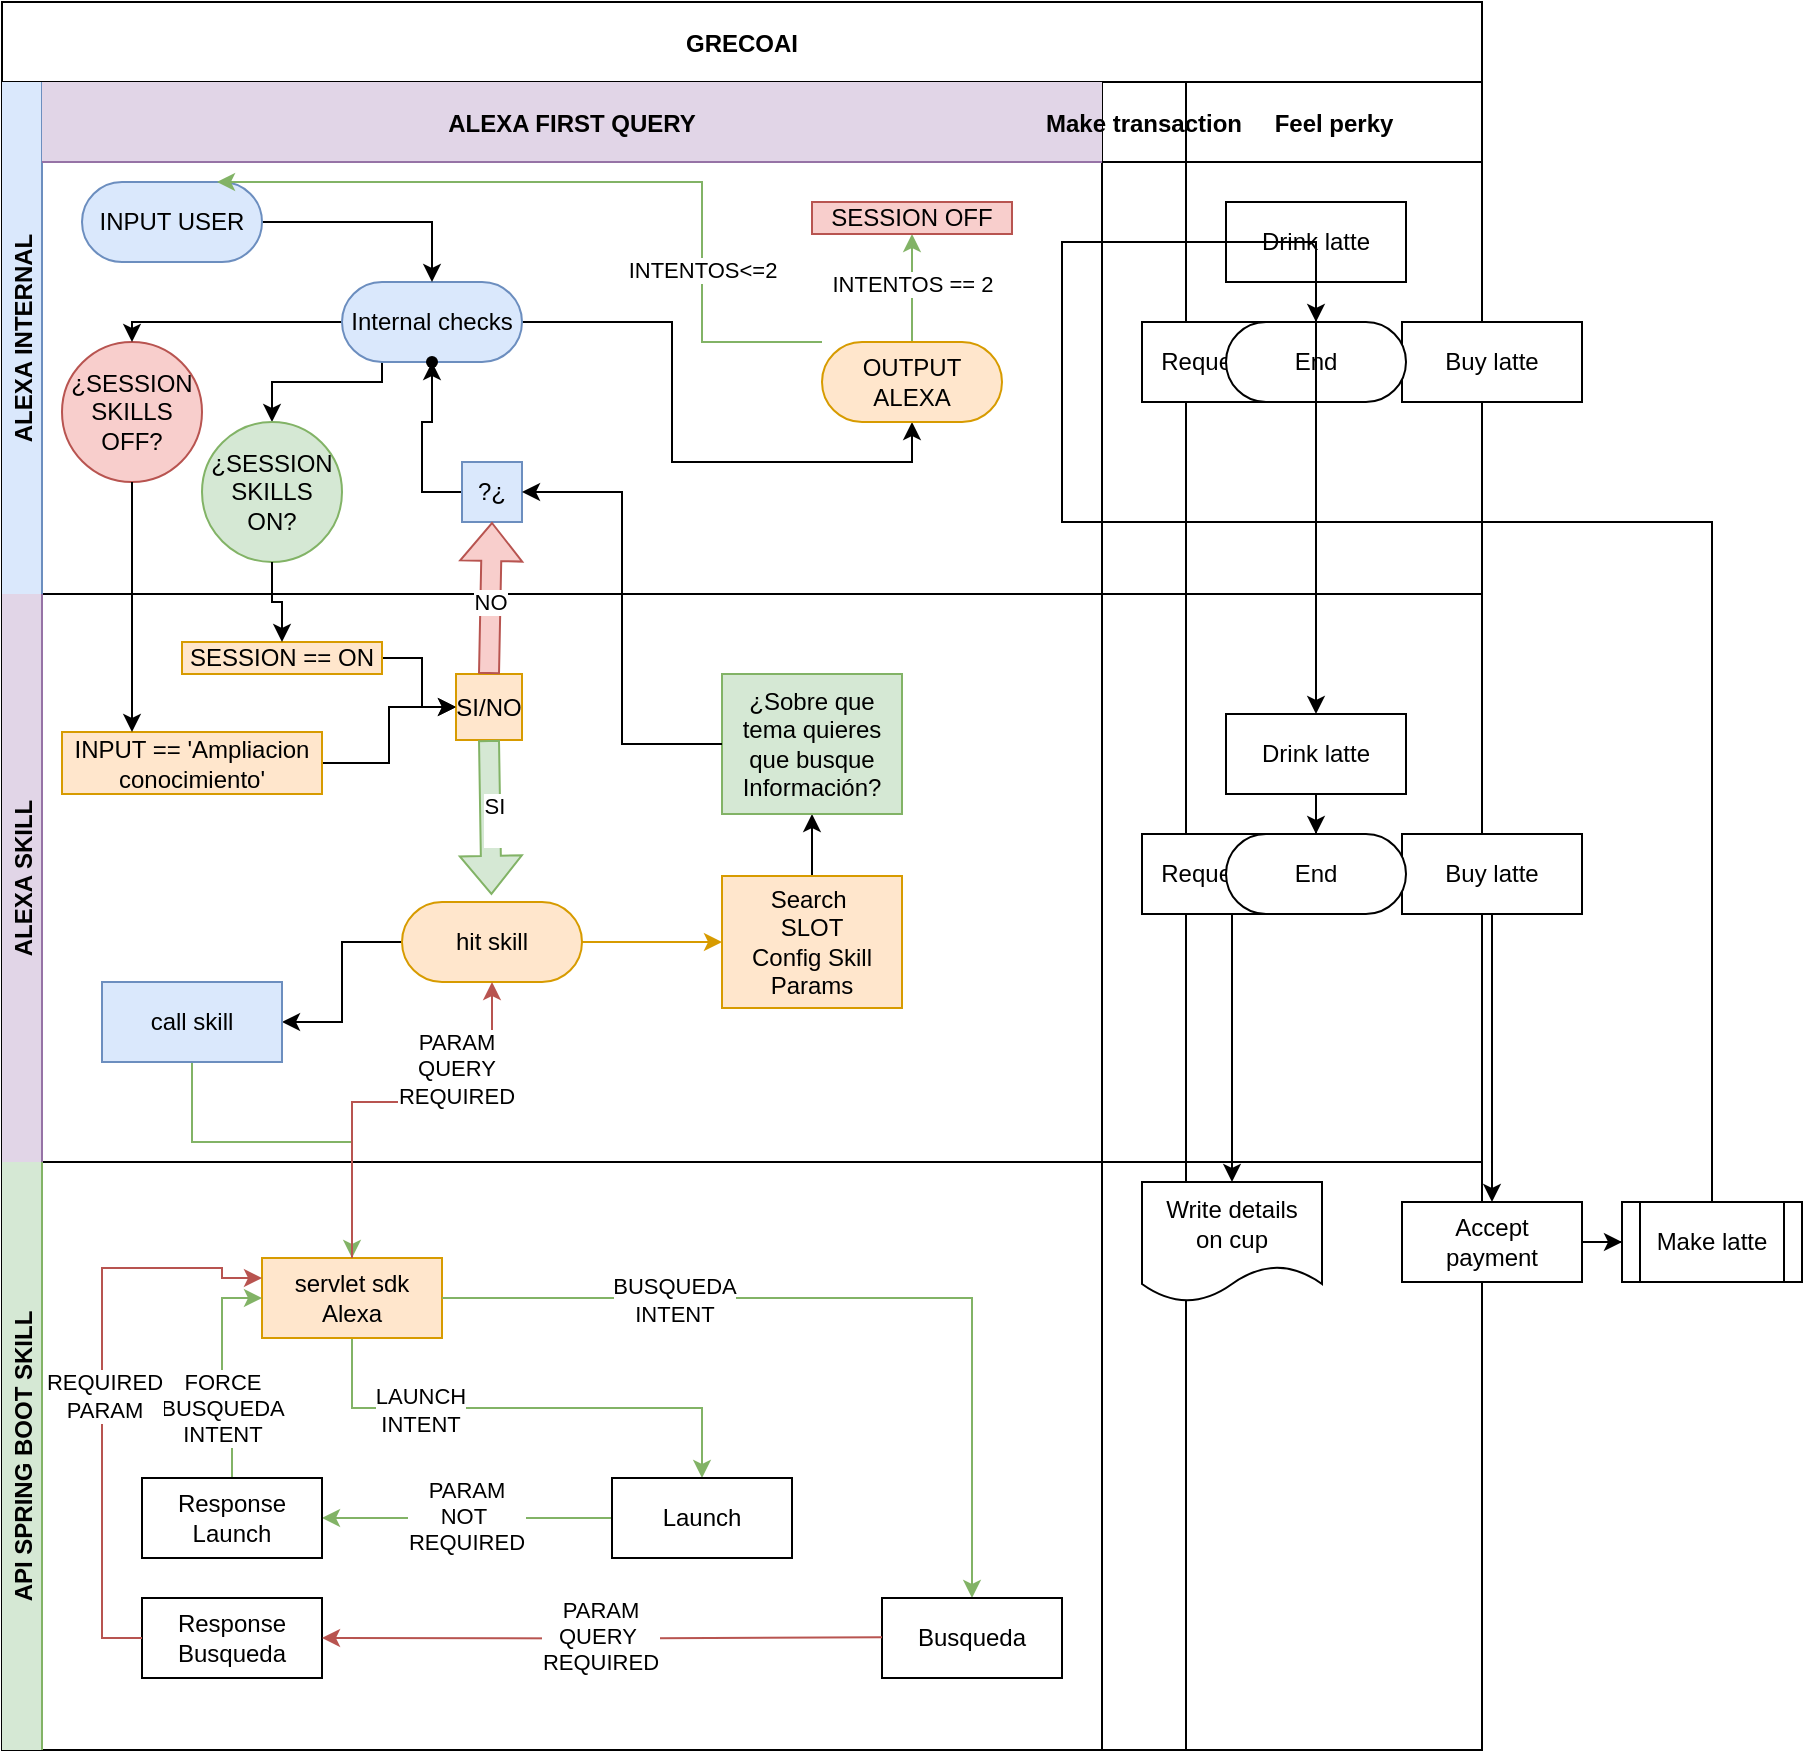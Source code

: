<mxfile version="24.2.1" type="github">
  <diagram id="kgpKYQtTHZ0yAKxKKP6v" name="Page-1">
    <mxGraphModel dx="989" dy="564" grid="1" gridSize="10" guides="1" tooltips="1" connect="1" arrows="1" fold="1" page="1" pageScale="1" pageWidth="850" pageHeight="1100" math="0" shadow="0">
      <root>
        <mxCell id="0" />
        <mxCell id="1" parent="0" />
        <mxCell id="3nuBFxr9cyL0pnOWT2aG-1" value="GRECOAI" style="shape=table;childLayout=tableLayout;startSize=40;collapsible=0;recursiveResize=0;expand=0;fillColor=none;fontStyle=1" parent="1" vertex="1">
          <mxGeometry x="20" y="80" width="740" height="874" as="geometry" />
        </mxCell>
        <mxCell id="3nuBFxr9cyL0pnOWT2aG-2" value="" style="edgeStyle=orthogonalEdgeStyle;rounded=0;orthogonalLoop=1;jettySize=auto;html=1;fillColor=#d5e8d4;strokeColor=#82b366;" parent="3nuBFxr9cyL0pnOWT2aG-1" source="3nuBFxr9cyL0pnOWT2aG-7" target="3nuBFxr9cyL0pnOWT2aG-17" edge="1">
          <mxGeometry relative="1" as="geometry">
            <Array as="points">
              <mxPoint x="95" y="570" />
              <mxPoint x="175" y="570" />
            </Array>
          </mxGeometry>
        </mxCell>
        <mxCell id="9vabV0owdv7xLZeLoXVW-6" value="ALEXA INTERNAL" style="shape=tableRow;horizontal=0;swimlaneHead=0;swimlaneBody=0;top=0;left=0;bottom=0;right=0;fillColor=#dae8fc;points=[[0,0.5],[1,0.5]];portConstraint=eastwest;startSize=20;collapsible=0;recursiveResize=0;expand=0;fontStyle=1;strokeColor=#6c8ebf;" vertex="1" parent="3nuBFxr9cyL0pnOWT2aG-1">
          <mxGeometry y="40" width="740" height="256" as="geometry" />
        </mxCell>
        <mxCell id="9vabV0owdv7xLZeLoXVW-7" value="ALEXA FIRST QUERY" style="swimlane;swimlaneHead=0;swimlaneBody=0;connectable=0;fillColor=#e1d5e7;startSize=40;collapsible=0;recursiveResize=0;expand=0;fontStyle=1;strokeColor=#9673a6;" vertex="1" parent="9vabV0owdv7xLZeLoXVW-6">
          <mxGeometry x="20" width="530" height="256" as="geometry">
            <mxRectangle width="530" height="256" as="alternateBounds" />
          </mxGeometry>
        </mxCell>
        <mxCell id="9vabV0owdv7xLZeLoXVW-9" value="¿SESSION&lt;div&gt;SKILLS OFF?&lt;/div&gt;" style="rounded=1;whiteSpace=wrap;html=1;arcSize=50;fillColor=#f8cecc;strokeColor=#b85450;" vertex="1" parent="9vabV0owdv7xLZeLoXVW-7">
          <mxGeometry x="10" y="130" width="70" height="70" as="geometry" />
        </mxCell>
        <mxCell id="9vabV0owdv7xLZeLoXVW-69" value="" style="edgeStyle=orthogonalEdgeStyle;rounded=0;orthogonalLoop=1;jettySize=auto;html=1;entryX=0.5;entryY=1;entryDx=0;entryDy=0;" edge="1" parent="9vabV0owdv7xLZeLoXVW-7" source="9vabV0owdv7xLZeLoXVW-32" target="9vabV0owdv7xLZeLoXVW-68">
          <mxGeometry relative="1" as="geometry" />
        </mxCell>
        <mxCell id="9vabV0owdv7xLZeLoXVW-70" value="" style="edgeStyle=orthogonalEdgeStyle;rounded=0;orthogonalLoop=1;jettySize=auto;html=1;entryX=0.5;entryY=0;entryDx=0;entryDy=0;" edge="1" parent="9vabV0owdv7xLZeLoXVW-7" source="9vabV0owdv7xLZeLoXVW-32" target="9vabV0owdv7xLZeLoXVW-9">
          <mxGeometry relative="1" as="geometry">
            <Array as="points">
              <mxPoint x="45" y="120" />
            </Array>
          </mxGeometry>
        </mxCell>
        <mxCell id="9vabV0owdv7xLZeLoXVW-86" value="" style="edgeStyle=orthogonalEdgeStyle;rounded=0;orthogonalLoop=1;jettySize=auto;html=1;entryX=0.5;entryY=0;entryDx=0;entryDy=0;exitX=0.25;exitY=1;exitDx=0;exitDy=0;" edge="1" parent="9vabV0owdv7xLZeLoXVW-7" source="9vabV0owdv7xLZeLoXVW-32">
          <mxGeometry relative="1" as="geometry">
            <mxPoint x="115" y="170" as="targetPoint" />
            <Array as="points">
              <mxPoint x="170" y="140" />
              <mxPoint x="170" y="150" />
              <mxPoint x="115" y="150" />
            </Array>
          </mxGeometry>
        </mxCell>
        <mxCell id="9vabV0owdv7xLZeLoXVW-32" value="Internal checks" style="rounded=1;whiteSpace=wrap;html=1;arcSize=50;fillColor=#dae8fc;strokeColor=#6c8ebf;" vertex="1" parent="9vabV0owdv7xLZeLoXVW-7">
          <mxGeometry x="150" y="100" width="90" height="40" as="geometry" />
        </mxCell>
        <mxCell id="9vabV0owdv7xLZeLoXVW-40" value="" style="edgeStyle=orthogonalEdgeStyle;rounded=0;orthogonalLoop=1;jettySize=auto;html=1;" edge="1" parent="9vabV0owdv7xLZeLoXVW-7" source="9vabV0owdv7xLZeLoXVW-37" target="9vabV0owdv7xLZeLoXVW-39">
          <mxGeometry relative="1" as="geometry" />
        </mxCell>
        <mxCell id="9vabV0owdv7xLZeLoXVW-37" value="?¿" style="whiteSpace=wrap;html=1;aspect=fixed;fillColor=#dae8fc;strokeColor=#6c8ebf;" vertex="1" parent="9vabV0owdv7xLZeLoXVW-7">
          <mxGeometry x="210" y="190" width="30" height="30" as="geometry" />
        </mxCell>
        <mxCell id="9vabV0owdv7xLZeLoXVW-39" value="" style="shape=waypoint;sketch=0;size=6;pointerEvents=1;points=[];fillColor=default;resizable=0;rotatable=0;perimeter=centerPerimeter;snapToPoint=1;" vertex="1" parent="9vabV0owdv7xLZeLoXVW-7">
          <mxGeometry x="185" y="130" width="20" height="20" as="geometry" />
        </mxCell>
        <mxCell id="9vabV0owdv7xLZeLoXVW-67" value="" style="edgeStyle=orthogonalEdgeStyle;rounded=0;orthogonalLoop=1;jettySize=auto;html=1;" edge="1" parent="9vabV0owdv7xLZeLoXVW-7" source="9vabV0owdv7xLZeLoXVW-66" target="9vabV0owdv7xLZeLoXVW-32">
          <mxGeometry relative="1" as="geometry" />
        </mxCell>
        <mxCell id="9vabV0owdv7xLZeLoXVW-66" value="INPUT USER" style="rounded=1;whiteSpace=wrap;html=1;arcSize=50;fillColor=#dae8fc;strokeColor=#6c8ebf;" vertex="1" parent="9vabV0owdv7xLZeLoXVW-7">
          <mxGeometry x="20" y="50" width="90" height="40" as="geometry" />
        </mxCell>
        <mxCell id="9vabV0owdv7xLZeLoXVW-89" style="edgeStyle=orthogonalEdgeStyle;rounded=0;orthogonalLoop=1;jettySize=auto;html=1;entryX=0.75;entryY=0;entryDx=0;entryDy=0;fillColor=#d5e8d4;strokeColor=#82b366;" edge="1" parent="9vabV0owdv7xLZeLoXVW-7" source="9vabV0owdv7xLZeLoXVW-68" target="9vabV0owdv7xLZeLoXVW-66">
          <mxGeometry relative="1" as="geometry">
            <Array as="points">
              <mxPoint x="330" y="130" />
              <mxPoint x="330" y="50" />
            </Array>
          </mxGeometry>
        </mxCell>
        <mxCell id="9vabV0owdv7xLZeLoXVW-92" value="INTENTOS&amp;lt;=2" style="edgeLabel;html=1;align=center;verticalAlign=middle;resizable=0;points=[];" vertex="1" connectable="0" parent="9vabV0owdv7xLZeLoXVW-89">
          <mxGeometry x="-0.497" relative="1" as="geometry">
            <mxPoint as="offset" />
          </mxGeometry>
        </mxCell>
        <mxCell id="9vabV0owdv7xLZeLoXVW-94" value="" style="edgeStyle=orthogonalEdgeStyle;rounded=0;orthogonalLoop=1;jettySize=auto;html=1;fillColor=#d5e8d4;strokeColor=#82b366;" edge="1" parent="9vabV0owdv7xLZeLoXVW-7" source="9vabV0owdv7xLZeLoXVW-68" target="9vabV0owdv7xLZeLoXVW-93">
          <mxGeometry relative="1" as="geometry" />
        </mxCell>
        <mxCell id="9vabV0owdv7xLZeLoXVW-95" value="INTENTOS == 2" style="edgeLabel;html=1;align=center;verticalAlign=middle;resizable=0;points=[];" vertex="1" connectable="0" parent="9vabV0owdv7xLZeLoXVW-94">
          <mxGeometry x="0.078" relative="1" as="geometry">
            <mxPoint as="offset" />
          </mxGeometry>
        </mxCell>
        <mxCell id="9vabV0owdv7xLZeLoXVW-68" value="OUTPUT&lt;div&gt;ALEXA&lt;/div&gt;" style="rounded=1;whiteSpace=wrap;html=1;arcSize=50;fillColor=#ffe6cc;strokeColor=#d79b00;" vertex="1" parent="9vabV0owdv7xLZeLoXVW-7">
          <mxGeometry x="390" y="130" width="90" height="40" as="geometry" />
        </mxCell>
        <mxCell id="9vabV0owdv7xLZeLoXVW-90" value="¿SESSION&lt;div&gt;SKILLS ON?&lt;/div&gt;" style="rounded=1;whiteSpace=wrap;html=1;arcSize=50;fillColor=#d5e8d4;strokeColor=#82b366;" vertex="1" parent="9vabV0owdv7xLZeLoXVW-7">
          <mxGeometry x="80" y="170" width="70" height="70" as="geometry" />
        </mxCell>
        <mxCell id="9vabV0owdv7xLZeLoXVW-93" value="SESSION OFF" style="rounded=0;whiteSpace=wrap;html=1;fillColor=#f8cecc;strokeColor=#b85450;" vertex="1" parent="9vabV0owdv7xLZeLoXVW-7">
          <mxGeometry x="385" y="60" width="100" height="16" as="geometry" />
        </mxCell>
        <mxCell id="9vabV0owdv7xLZeLoXVW-11" value="Make transaction" style="swimlane;swimlaneHead=0;swimlaneBody=0;connectable=0;fillColor=none;startSize=40;collapsible=0;recursiveResize=0;expand=0;fontStyle=1;" vertex="1" parent="9vabV0owdv7xLZeLoXVW-6">
          <mxGeometry x="550" width="42" height="256" as="geometry">
            <mxRectangle width="42" height="256" as="alternateBounds" />
          </mxGeometry>
        </mxCell>
        <mxCell id="9vabV0owdv7xLZeLoXVW-12" value="Request latte" style="rounded=0;whiteSpace=wrap;html=1;" vertex="1" parent="9vabV0owdv7xLZeLoXVW-11">
          <mxGeometry x="20" y="120" width="90" height="40" as="geometry" />
        </mxCell>
        <mxCell id="9vabV0owdv7xLZeLoXVW-13" value="Buy latte" style="rounded=0;whiteSpace=wrap;html=1;" vertex="1" parent="9vabV0owdv7xLZeLoXVW-11">
          <mxGeometry x="150" y="120" width="90" height="40" as="geometry" />
        </mxCell>
        <mxCell id="9vabV0owdv7xLZeLoXVW-14" value="Feel perky" style="swimlane;swimlaneHead=0;swimlaneBody=0;connectable=0;fillColor=none;startSize=40;collapsible=0;recursiveResize=0;expand=0;fontStyle=1;" vertex="1" parent="9vabV0owdv7xLZeLoXVW-6">
          <mxGeometry x="592" width="148" height="256" as="geometry">
            <mxRectangle width="148" height="256" as="alternateBounds" />
          </mxGeometry>
        </mxCell>
        <mxCell id="9vabV0owdv7xLZeLoXVW-15" style="edgeStyle=orthogonalEdgeStyle;rounded=0;orthogonalLoop=1;jettySize=auto;html=1;" edge="1" parent="9vabV0owdv7xLZeLoXVW-14" source="9vabV0owdv7xLZeLoXVW-16" target="9vabV0owdv7xLZeLoXVW-17">
          <mxGeometry relative="1" as="geometry" />
        </mxCell>
        <mxCell id="9vabV0owdv7xLZeLoXVW-16" value="Drink latte" style="rounded=0;whiteSpace=wrap;html=1;" vertex="1" parent="9vabV0owdv7xLZeLoXVW-14">
          <mxGeometry x="20" y="60" width="90" height="40" as="geometry" />
        </mxCell>
        <mxCell id="9vabV0owdv7xLZeLoXVW-17" value="End" style="rounded=1;whiteSpace=wrap;html=1;arcSize=50;" vertex="1" parent="9vabV0owdv7xLZeLoXVW-14">
          <mxGeometry x="20" y="120" width="90" height="40" as="geometry" />
        </mxCell>
        <mxCell id="3nuBFxr9cyL0pnOWT2aG-3" value="ALEXA SKILL" style="shape=tableRow;horizontal=0;swimlaneHead=0;swimlaneBody=0;top=0;left=0;bottom=0;right=0;fillColor=#e1d5e7;points=[[0,0.5],[1,0.5]];portConstraint=eastwest;startSize=20;collapsible=0;recursiveResize=0;expand=0;fontStyle=1;strokeColor=#9673a6;" parent="3nuBFxr9cyL0pnOWT2aG-1" vertex="1">
          <mxGeometry y="296" width="740" height="284" as="geometry" />
        </mxCell>
        <mxCell id="3nuBFxr9cyL0pnOWT2aG-4" value="" style="swimlane;swimlaneHead=0;swimlaneBody=0;connectable=0;fillColor=#dae8fc;startSize=0;collapsible=0;recursiveResize=0;expand=0;fontStyle=1;strokeColor=#6c8ebf;" parent="3nuBFxr9cyL0pnOWT2aG-3" vertex="1">
          <mxGeometry x="20" width="530" height="284" as="geometry">
            <mxRectangle width="530" height="284" as="alternateBounds" />
          </mxGeometry>
        </mxCell>
        <mxCell id="3nuBFxr9cyL0pnOWT2aG-5" style="edgeStyle=orthogonalEdgeStyle;rounded=0;orthogonalLoop=1;jettySize=auto;html=1;" parent="3nuBFxr9cyL0pnOWT2aG-4" source="3nuBFxr9cyL0pnOWT2aG-6" target="3nuBFxr9cyL0pnOWT2aG-7" edge="1">
          <mxGeometry relative="1" as="geometry" />
        </mxCell>
        <mxCell id="9vabV0owdv7xLZeLoXVW-62" value="" style="edgeStyle=orthogonalEdgeStyle;rounded=0;orthogonalLoop=1;jettySize=auto;html=1;fillColor=#ffe6cc;strokeColor=#d79b00;" edge="1" parent="3nuBFxr9cyL0pnOWT2aG-4" source="3nuBFxr9cyL0pnOWT2aG-6" target="9vabV0owdv7xLZeLoXVW-61">
          <mxGeometry relative="1" as="geometry" />
        </mxCell>
        <mxCell id="3nuBFxr9cyL0pnOWT2aG-6" value="hit skill" style="rounded=1;whiteSpace=wrap;html=1;arcSize=50;fillColor=#ffe6cc;strokeColor=#d79b00;" parent="3nuBFxr9cyL0pnOWT2aG-4" vertex="1">
          <mxGeometry x="180" y="154" width="90" height="40" as="geometry" />
        </mxCell>
        <mxCell id="3nuBFxr9cyL0pnOWT2aG-7" value="call skill" style="rounded=0;whiteSpace=wrap;html=1;fillColor=#dae8fc;strokeColor=#6c8ebf;" parent="3nuBFxr9cyL0pnOWT2aG-4" vertex="1">
          <mxGeometry x="30" y="194" width="90" height="40" as="geometry" />
        </mxCell>
        <mxCell id="9vabV0owdv7xLZeLoXVW-22" value="" style="edgeStyle=orthogonalEdgeStyle;rounded=0;orthogonalLoop=1;jettySize=auto;html=1;" edge="1" parent="3nuBFxr9cyL0pnOWT2aG-4" source="9vabV0owdv7xLZeLoXVW-10" target="9vabV0owdv7xLZeLoXVW-19">
          <mxGeometry relative="1" as="geometry" />
        </mxCell>
        <mxCell id="9vabV0owdv7xLZeLoXVW-10" value="INPUT == &#39;Ampliacion conocimiento&#39;" style="rounded=0;whiteSpace=wrap;html=1;fillColor=#ffe6cc;strokeColor=#d79b00;" vertex="1" parent="3nuBFxr9cyL0pnOWT2aG-4">
          <mxGeometry x="10" y="69" width="130" height="31" as="geometry" />
        </mxCell>
        <mxCell id="9vabV0owdv7xLZeLoXVW-19" value="SI/NO" style="whiteSpace=wrap;html=1;aspect=fixed;fillColor=#ffe6cc;strokeColor=#d79b00;" vertex="1" parent="3nuBFxr9cyL0pnOWT2aG-4">
          <mxGeometry x="207" y="40" width="33" height="33" as="geometry" />
        </mxCell>
        <mxCell id="9vabV0owdv7xLZeLoXVW-20" value="" style="shape=flexArrow;endArrow=classic;html=1;rounded=0;entryX=0.497;entryY=-0.089;entryDx=0;entryDy=0;entryPerimeter=0;exitX=0.5;exitY=1;exitDx=0;exitDy=0;fillColor=#d5e8d4;strokeColor=#82b366;" edge="1" parent="3nuBFxr9cyL0pnOWT2aG-4" source="9vabV0owdv7xLZeLoXVW-19" target="3nuBFxr9cyL0pnOWT2aG-6">
          <mxGeometry width="50" height="50" relative="1" as="geometry">
            <mxPoint x="180" y="84" as="sourcePoint" />
            <mxPoint x="230" y="34" as="targetPoint" />
          </mxGeometry>
        </mxCell>
        <mxCell id="9vabV0owdv7xLZeLoXVW-21" value="SI&lt;div&gt;&lt;br&gt;&lt;/div&gt;" style="edgeLabel;html=1;align=center;verticalAlign=middle;resizable=0;points=[];" vertex="1" connectable="0" parent="9vabV0owdv7xLZeLoXVW-20">
          <mxGeometry x="0.015" y="2" relative="1" as="geometry">
            <mxPoint as="offset" />
          </mxGeometry>
        </mxCell>
        <mxCell id="9vabV0owdv7xLZeLoXVW-64" value="" style="edgeStyle=orthogonalEdgeStyle;rounded=0;orthogonalLoop=1;jettySize=auto;html=1;" edge="1" parent="3nuBFxr9cyL0pnOWT2aG-4" source="9vabV0owdv7xLZeLoXVW-61" target="9vabV0owdv7xLZeLoXVW-63">
          <mxGeometry relative="1" as="geometry" />
        </mxCell>
        <mxCell id="9vabV0owdv7xLZeLoXVW-61" value="Search&amp;nbsp;&lt;div&gt;SLOT&lt;/div&gt;&lt;div&gt;Config Skill Params&lt;/div&gt;" style="rounded=0;whiteSpace=wrap;html=1;fillColor=#ffe6cc;strokeColor=#d79b00;" vertex="1" parent="3nuBFxr9cyL0pnOWT2aG-4">
          <mxGeometry x="340" y="141" width="90" height="66" as="geometry" />
        </mxCell>
        <mxCell id="9vabV0owdv7xLZeLoXVW-63" value="¿Sobre que tema quieres que busque Información?" style="rounded=0;whiteSpace=wrap;html=1;fillColor=#d5e8d4;strokeColor=#82b366;" vertex="1" parent="3nuBFxr9cyL0pnOWT2aG-4">
          <mxGeometry x="340" y="40" width="90" height="70" as="geometry" />
        </mxCell>
        <mxCell id="9vabV0owdv7xLZeLoXVW-88" value="" style="edgeStyle=orthogonalEdgeStyle;rounded=0;orthogonalLoop=1;jettySize=auto;html=1;" edge="1" parent="3nuBFxr9cyL0pnOWT2aG-4" source="9vabV0owdv7xLZeLoXVW-84" target="9vabV0owdv7xLZeLoXVW-19">
          <mxGeometry relative="1" as="geometry" />
        </mxCell>
        <mxCell id="9vabV0owdv7xLZeLoXVW-84" value="SESSION == ON" style="rounded=0;whiteSpace=wrap;html=1;fillColor=#ffe6cc;strokeColor=#d79b00;" vertex="1" parent="3nuBFxr9cyL0pnOWT2aG-4">
          <mxGeometry x="70" y="24" width="100" height="16" as="geometry" />
        </mxCell>
        <mxCell id="3nuBFxr9cyL0pnOWT2aG-8" value="" style="swimlane;swimlaneHead=0;swimlaneBody=0;connectable=0;fillColor=none;startSize=0;collapsible=0;recursiveResize=0;expand=0;fontStyle=1;" parent="3nuBFxr9cyL0pnOWT2aG-3" vertex="1">
          <mxGeometry x="550" width="42" height="284" as="geometry">
            <mxRectangle width="42" height="284" as="alternateBounds" />
          </mxGeometry>
        </mxCell>
        <mxCell id="3nuBFxr9cyL0pnOWT2aG-9" value="Request latte" style="rounded=0;whiteSpace=wrap;html=1;" parent="3nuBFxr9cyL0pnOWT2aG-8" vertex="1">
          <mxGeometry x="20" y="120" width="90" height="40" as="geometry" />
        </mxCell>
        <mxCell id="3nuBFxr9cyL0pnOWT2aG-10" value="Buy latte" style="rounded=0;whiteSpace=wrap;html=1;" parent="3nuBFxr9cyL0pnOWT2aG-8" vertex="1">
          <mxGeometry x="150" y="120" width="90" height="40" as="geometry" />
        </mxCell>
        <mxCell id="3nuBFxr9cyL0pnOWT2aG-11" value="" style="swimlane;swimlaneHead=0;swimlaneBody=0;connectable=0;fillColor=none;startSize=0;collapsible=0;recursiveResize=0;expand=0;fontStyle=1;" parent="3nuBFxr9cyL0pnOWT2aG-3" vertex="1">
          <mxGeometry x="592" width="148" height="284" as="geometry">
            <mxRectangle width="148" height="284" as="alternateBounds" />
          </mxGeometry>
        </mxCell>
        <mxCell id="3nuBFxr9cyL0pnOWT2aG-12" style="edgeStyle=orthogonalEdgeStyle;rounded=0;orthogonalLoop=1;jettySize=auto;html=1;" parent="3nuBFxr9cyL0pnOWT2aG-11" source="3nuBFxr9cyL0pnOWT2aG-13" target="3nuBFxr9cyL0pnOWT2aG-14" edge="1">
          <mxGeometry relative="1" as="geometry" />
        </mxCell>
        <mxCell id="3nuBFxr9cyL0pnOWT2aG-13" value="Drink latte" style="rounded=0;whiteSpace=wrap;html=1;" parent="3nuBFxr9cyL0pnOWT2aG-11" vertex="1">
          <mxGeometry x="20" y="60" width="90" height="40" as="geometry" />
        </mxCell>
        <mxCell id="3nuBFxr9cyL0pnOWT2aG-14" value="End" style="rounded=1;whiteSpace=wrap;html=1;arcSize=50;" parent="3nuBFxr9cyL0pnOWT2aG-11" vertex="1">
          <mxGeometry x="20" y="120" width="90" height="40" as="geometry" />
        </mxCell>
        <mxCell id="3nuBFxr9cyL0pnOWT2aG-15" value="API SPRING BOOT SKILL" style="shape=tableRow;horizontal=0;swimlaneHead=0;swimlaneBody=0;top=0;left=0;bottom=0;right=0;fillColor=#d5e8d4;points=[[0,0.5],[1,0.5]];portConstraint=eastwest;startSize=20;collapsible=0;recursiveResize=0;expand=0;fontStyle=1;strokeColor=#82b366;" parent="3nuBFxr9cyL0pnOWT2aG-1" vertex="1">
          <mxGeometry y="580" width="740" height="294" as="geometry" />
        </mxCell>
        <mxCell id="3nuBFxr9cyL0pnOWT2aG-16" value="" style="swimlane;swimlaneHead=0;swimlaneBody=0;connectable=0;fillColor=#d5e8d4;startSize=0;collapsible=0;recursiveResize=0;expand=0;fontStyle=1;strokeColor=#82b366;" parent="3nuBFxr9cyL0pnOWT2aG-15" vertex="1">
          <mxGeometry x="20" width="530" height="294" as="geometry">
            <mxRectangle width="530" height="294" as="alternateBounds" />
          </mxGeometry>
        </mxCell>
        <mxCell id="9vabV0owdv7xLZeLoXVW-5" value="" style="edgeStyle=orthogonalEdgeStyle;rounded=0;orthogonalLoop=1;jettySize=auto;html=1;exitX=0.5;exitY=1;exitDx=0;exitDy=0;fillColor=#d5e8d4;strokeColor=#82b366;" edge="1" parent="3nuBFxr9cyL0pnOWT2aG-16" source="3nuBFxr9cyL0pnOWT2aG-17" target="9vabV0owdv7xLZeLoXVW-3">
          <mxGeometry relative="1" as="geometry" />
        </mxCell>
        <mxCell id="9vabV0owdv7xLZeLoXVW-41" value="LAUNCH&lt;div&gt;INTENT&lt;/div&gt;" style="edgeLabel;html=1;align=center;verticalAlign=middle;resizable=0;points=[];" vertex="1" connectable="0" parent="9vabV0owdv7xLZeLoXVW-5">
          <mxGeometry x="-0.44" y="-1" relative="1" as="geometry">
            <mxPoint as="offset" />
          </mxGeometry>
        </mxCell>
        <mxCell id="3nuBFxr9cyL0pnOWT2aG-17" value="servlet sdk Alexa" style="rounded=0;whiteSpace=wrap;html=1;fillColor=#ffe6cc;strokeColor=#d79b00;" parent="3nuBFxr9cyL0pnOWT2aG-16" vertex="1">
          <mxGeometry x="110" y="48" width="90" height="40" as="geometry" />
        </mxCell>
        <mxCell id="9vabV0owdv7xLZeLoXVW-43" value="" style="edgeStyle=orthogonalEdgeStyle;rounded=0;orthogonalLoop=1;jettySize=auto;html=1;fillColor=#d5e8d4;strokeColor=#82b366;" edge="1" parent="3nuBFxr9cyL0pnOWT2aG-16" source="9vabV0owdv7xLZeLoXVW-3" target="9vabV0owdv7xLZeLoXVW-42">
          <mxGeometry relative="1" as="geometry" />
        </mxCell>
        <mxCell id="9vabV0owdv7xLZeLoXVW-44" value="PARAM&lt;div&gt;NOT&amp;nbsp;&lt;/div&gt;&lt;div&gt;REQUIRED&lt;/div&gt;" style="edgeLabel;html=1;align=center;verticalAlign=middle;resizable=0;points=[];" vertex="1" connectable="0" parent="9vabV0owdv7xLZeLoXVW-43">
          <mxGeometry x="0.005" y="-1" relative="1" as="geometry">
            <mxPoint as="offset" />
          </mxGeometry>
        </mxCell>
        <mxCell id="9vabV0owdv7xLZeLoXVW-3" value="Launch" style="rounded=0;whiteSpace=wrap;html=1;" vertex="1" parent="3nuBFxr9cyL0pnOWT2aG-16">
          <mxGeometry x="285" y="158" width="90" height="40" as="geometry" />
        </mxCell>
        <mxCell id="9vabV0owdv7xLZeLoXVW-45" value="" style="edgeStyle=orthogonalEdgeStyle;rounded=0;orthogonalLoop=1;jettySize=auto;html=1;entryX=0;entryY=0.5;entryDx=0;entryDy=0;fillColor=#d5e8d4;strokeColor=#82b366;" edge="1" parent="3nuBFxr9cyL0pnOWT2aG-16" source="9vabV0owdv7xLZeLoXVW-42" target="3nuBFxr9cyL0pnOWT2aG-17">
          <mxGeometry relative="1" as="geometry" />
        </mxCell>
        <mxCell id="9vabV0owdv7xLZeLoXVW-46" value="FORCE&lt;div&gt;BUSQUEDA&lt;/div&gt;&lt;div&gt;INTENT&lt;/div&gt;" style="edgeLabel;html=1;align=center;verticalAlign=middle;resizable=0;points=[];" vertex="1" connectable="0" parent="9vabV0owdv7xLZeLoXVW-45">
          <mxGeometry x="-0.293" relative="1" as="geometry">
            <mxPoint as="offset" />
          </mxGeometry>
        </mxCell>
        <mxCell id="9vabV0owdv7xLZeLoXVW-42" value="Response&lt;div&gt;Launch&lt;br&gt;&lt;/div&gt;" style="rounded=0;whiteSpace=wrap;html=1;" vertex="1" parent="3nuBFxr9cyL0pnOWT2aG-16">
          <mxGeometry x="50" y="158" width="90" height="40" as="geometry" />
        </mxCell>
        <mxCell id="9vabV0owdv7xLZeLoXVW-47" value="" style="edgeStyle=orthogonalEdgeStyle;rounded=0;orthogonalLoop=1;jettySize=auto;html=1;exitX=1;exitY=0.5;exitDx=0;exitDy=0;fillColor=#d5e8d4;strokeColor=#82b366;" edge="1" parent="3nuBFxr9cyL0pnOWT2aG-16" target="9vabV0owdv7xLZeLoXVW-49" source="3nuBFxr9cyL0pnOWT2aG-17">
          <mxGeometry relative="1" as="geometry">
            <mxPoint x="280" y="68" as="sourcePoint" />
          </mxGeometry>
        </mxCell>
        <mxCell id="9vabV0owdv7xLZeLoXVW-48" value="&lt;div&gt;BUSQUEDA&lt;/div&gt;&lt;div&gt;INTENT&lt;/div&gt;" style="edgeLabel;html=1;align=center;verticalAlign=middle;resizable=0;points=[];" vertex="1" connectable="0" parent="9vabV0owdv7xLZeLoXVW-47">
          <mxGeometry x="-0.44" y="-1" relative="1" as="geometry">
            <mxPoint as="offset" />
          </mxGeometry>
        </mxCell>
        <mxCell id="9vabV0owdv7xLZeLoXVW-49" value="Busqueda" style="rounded=0;whiteSpace=wrap;html=1;" vertex="1" parent="3nuBFxr9cyL0pnOWT2aG-16">
          <mxGeometry x="420" y="218" width="90" height="40" as="geometry" />
        </mxCell>
        <mxCell id="9vabV0owdv7xLZeLoXVW-51" value="Response&lt;div&gt;Busqueda&lt;/div&gt;" style="rounded=0;whiteSpace=wrap;html=1;" vertex="1" parent="3nuBFxr9cyL0pnOWT2aG-16">
          <mxGeometry x="50" y="218" width="90" height="40" as="geometry" />
        </mxCell>
        <mxCell id="9vabV0owdv7xLZeLoXVW-52" value="" style="edgeStyle=orthogonalEdgeStyle;rounded=0;orthogonalLoop=1;jettySize=auto;html=1;entryX=1;entryY=0.5;entryDx=0;entryDy=0;fillColor=#f8cecc;strokeColor=#b85450;" edge="1" parent="3nuBFxr9cyL0pnOWT2aG-16" target="9vabV0owdv7xLZeLoXVW-51">
          <mxGeometry relative="1" as="geometry">
            <mxPoint x="420" y="237.66" as="sourcePoint" />
            <mxPoint x="275" y="237.66" as="targetPoint" />
          </mxGeometry>
        </mxCell>
        <mxCell id="9vabV0owdv7xLZeLoXVW-53" value="PARAM&lt;div&gt;QUERY&amp;nbsp;&lt;/div&gt;&lt;div&gt;REQUIRED&lt;/div&gt;" style="edgeLabel;html=1;align=center;verticalAlign=middle;resizable=0;points=[];" vertex="1" connectable="0" parent="9vabV0owdv7xLZeLoXVW-52">
          <mxGeometry x="0.005" y="-1" relative="1" as="geometry">
            <mxPoint as="offset" />
          </mxGeometry>
        </mxCell>
        <mxCell id="9vabV0owdv7xLZeLoXVW-57" value="" style="edgeStyle=orthogonalEdgeStyle;rounded=0;orthogonalLoop=1;jettySize=auto;html=1;entryX=0;entryY=0.25;entryDx=0;entryDy=0;exitX=0;exitY=0.5;exitDx=0;exitDy=0;fillColor=#f8cecc;strokeColor=#b85450;" edge="1" parent="3nuBFxr9cyL0pnOWT2aG-16" source="9vabV0owdv7xLZeLoXVW-51" target="3nuBFxr9cyL0pnOWT2aG-17">
          <mxGeometry relative="1" as="geometry">
            <mxPoint x="20" y="78" as="sourcePoint" />
            <Array as="points">
              <mxPoint x="30" y="238" />
              <mxPoint x="30" y="53" />
              <mxPoint x="90" y="53" />
              <mxPoint x="90" y="58" />
            </Array>
          </mxGeometry>
        </mxCell>
        <mxCell id="9vabV0owdv7xLZeLoXVW-58" value="REQUIRED&lt;div&gt;PARAM&lt;/div&gt;" style="edgeLabel;html=1;align=center;verticalAlign=middle;resizable=0;points=[];" vertex="1" connectable="0" parent="9vabV0owdv7xLZeLoXVW-57">
          <mxGeometry x="-0.023" y="-1" relative="1" as="geometry">
            <mxPoint as="offset" />
          </mxGeometry>
        </mxCell>
        <mxCell id="3nuBFxr9cyL0pnOWT2aG-18" value="" style="swimlane;swimlaneHead=0;swimlaneBody=0;connectable=0;fillColor=none;startSize=0;collapsible=0;recursiveResize=0;expand=0;fontStyle=1;" parent="3nuBFxr9cyL0pnOWT2aG-15" vertex="1">
          <mxGeometry x="550" width="42" height="294" as="geometry">
            <mxRectangle width="42" height="294" as="alternateBounds" />
          </mxGeometry>
        </mxCell>
        <mxCell id="3nuBFxr9cyL0pnOWT2aG-19" value="" style="edgeStyle=orthogonalEdgeStyle;rounded=0;orthogonalLoop=1;jettySize=auto;html=1;" parent="3nuBFxr9cyL0pnOWT2aG-18" source="3nuBFxr9cyL0pnOWT2aG-20" target="3nuBFxr9cyL0pnOWT2aG-22" edge="1">
          <mxGeometry relative="1" as="geometry" />
        </mxCell>
        <mxCell id="3nuBFxr9cyL0pnOWT2aG-20" value="Accept&lt;br&gt;payment" style="rounded=0;whiteSpace=wrap;html=1;" parent="3nuBFxr9cyL0pnOWT2aG-18" vertex="1">
          <mxGeometry x="150" y="20" width="90" height="40" as="geometry" />
        </mxCell>
        <mxCell id="3nuBFxr9cyL0pnOWT2aG-21" value="Write details&lt;br&gt;on cup" style="shape=document;whiteSpace=wrap;html=1;boundedLbl=1;" parent="3nuBFxr9cyL0pnOWT2aG-18" vertex="1">
          <mxGeometry x="20" y="10" width="90" height="60" as="geometry" />
        </mxCell>
        <mxCell id="3nuBFxr9cyL0pnOWT2aG-22" value="Make latte" style="shape=process;whiteSpace=wrap;html=1;backgroundOutline=1;" parent="3nuBFxr9cyL0pnOWT2aG-18" vertex="1">
          <mxGeometry x="260" y="20" width="90" height="40" as="geometry" />
        </mxCell>
        <mxCell id="3nuBFxr9cyL0pnOWT2aG-23" value="" style="swimlane;swimlaneHead=0;swimlaneBody=0;connectable=0;fillColor=none;startSize=0;collapsible=0;recursiveResize=0;expand=0;fontStyle=1;" parent="3nuBFxr9cyL0pnOWT2aG-15" vertex="1">
          <mxGeometry x="592" width="148" height="294" as="geometry">
            <mxRectangle width="148" height="294" as="alternateBounds" />
          </mxGeometry>
        </mxCell>
        <mxCell id="3nuBFxr9cyL0pnOWT2aG-25" value="" style="edgeStyle=orthogonalEdgeStyle;rounded=0;orthogonalLoop=1;jettySize=auto;html=1;" parent="3nuBFxr9cyL0pnOWT2aG-1" source="3nuBFxr9cyL0pnOWT2aG-9" target="3nuBFxr9cyL0pnOWT2aG-21" edge="1">
          <mxGeometry relative="1" as="geometry" />
        </mxCell>
        <mxCell id="3nuBFxr9cyL0pnOWT2aG-27" value="" style="edgeStyle=orthogonalEdgeStyle;rounded=0;orthogonalLoop=1;jettySize=auto;html=1;" parent="3nuBFxr9cyL0pnOWT2aG-1" source="3nuBFxr9cyL0pnOWT2aG-10" target="3nuBFxr9cyL0pnOWT2aG-20" edge="1">
          <mxGeometry relative="1" as="geometry" />
        </mxCell>
        <mxCell id="3nuBFxr9cyL0pnOWT2aG-28" style="edgeStyle=orthogonalEdgeStyle;rounded=0;orthogonalLoop=1;jettySize=auto;html=1;" parent="3nuBFxr9cyL0pnOWT2aG-1" source="3nuBFxr9cyL0pnOWT2aG-22" target="3nuBFxr9cyL0pnOWT2aG-13" edge="1">
          <mxGeometry relative="1" as="geometry">
            <Array as="points">
              <mxPoint x="530" y="260" />
              <mxPoint x="530" y="120" />
            </Array>
          </mxGeometry>
        </mxCell>
        <mxCell id="9vabV0owdv7xLZeLoXVW-8" style="edgeStyle=orthogonalEdgeStyle;rounded=0;orthogonalLoop=1;jettySize=auto;html=1;exitX=0.5;exitY=1;exitDx=0;exitDy=0;" edge="1" parent="3nuBFxr9cyL0pnOWT2aG-1" source="9vabV0owdv7xLZeLoXVW-9" target="9vabV0owdv7xLZeLoXVW-10">
          <mxGeometry relative="1" as="geometry">
            <Array as="points">
              <mxPoint x="65" y="270" />
              <mxPoint x="65" y="270" />
            </Array>
          </mxGeometry>
        </mxCell>
        <mxCell id="9vabV0owdv7xLZeLoXVW-34" value="" style="shape=flexArrow;endArrow=classic;html=1;rounded=0;exitX=0.5;exitY=0;exitDx=0;exitDy=0;entryX=0.5;entryY=1;entryDx=0;entryDy=0;fillColor=#f8cecc;strokeColor=#b85450;" edge="1" parent="3nuBFxr9cyL0pnOWT2aG-1" source="9vabV0owdv7xLZeLoXVW-19" target="9vabV0owdv7xLZeLoXVW-37">
          <mxGeometry width="50" height="50" relative="1" as="geometry">
            <mxPoint x="170" y="330" as="sourcePoint" />
            <mxPoint x="220" y="280" as="targetPoint" />
          </mxGeometry>
        </mxCell>
        <mxCell id="9vabV0owdv7xLZeLoXVW-38" value="NO" style="edgeLabel;html=1;align=center;verticalAlign=middle;resizable=0;points=[];" vertex="1" connectable="0" parent="9vabV0owdv7xLZeLoXVW-34">
          <mxGeometry x="-0.042" relative="1" as="geometry">
            <mxPoint as="offset" />
          </mxGeometry>
        </mxCell>
        <mxCell id="9vabV0owdv7xLZeLoXVW-59" value="" style="edgeStyle=orthogonalEdgeStyle;rounded=0;orthogonalLoop=1;jettySize=auto;html=1;entryX=0.5;entryY=1;entryDx=0;entryDy=0;fillColor=#f8cecc;strokeColor=#b85450;" edge="1" parent="3nuBFxr9cyL0pnOWT2aG-1" source="3nuBFxr9cyL0pnOWT2aG-17" target="3nuBFxr9cyL0pnOWT2aG-6">
          <mxGeometry relative="1" as="geometry">
            <Array as="points">
              <mxPoint x="175" y="550" />
              <mxPoint x="245" y="550" />
            </Array>
          </mxGeometry>
        </mxCell>
        <mxCell id="9vabV0owdv7xLZeLoXVW-60" value="PARAM&lt;div&gt;QUERY&lt;/div&gt;&lt;div&gt;REQUIRED&lt;/div&gt;&lt;div&gt;&lt;br&gt;&lt;/div&gt;" style="edgeLabel;html=1;align=center;verticalAlign=middle;resizable=0;points=[];" vertex="1" connectable="0" parent="9vabV0owdv7xLZeLoXVW-59">
          <mxGeometry x="0.244" y="1" relative="1" as="geometry">
            <mxPoint y="-9" as="offset" />
          </mxGeometry>
        </mxCell>
        <mxCell id="9vabV0owdv7xLZeLoXVW-65" style="edgeStyle=orthogonalEdgeStyle;rounded=0;orthogonalLoop=1;jettySize=auto;html=1;entryX=1;entryY=0.5;entryDx=0;entryDy=0;" edge="1" parent="3nuBFxr9cyL0pnOWT2aG-1" source="9vabV0owdv7xLZeLoXVW-63" target="9vabV0owdv7xLZeLoXVW-37">
          <mxGeometry relative="1" as="geometry" />
        </mxCell>
        <mxCell id="9vabV0owdv7xLZeLoXVW-91" value="" style="edgeStyle=orthogonalEdgeStyle;rounded=0;orthogonalLoop=1;jettySize=auto;html=1;" edge="1" parent="3nuBFxr9cyL0pnOWT2aG-1" source="9vabV0owdv7xLZeLoXVW-90" target="9vabV0owdv7xLZeLoXVW-84">
          <mxGeometry relative="1" as="geometry" />
        </mxCell>
      </root>
    </mxGraphModel>
  </diagram>
</mxfile>
